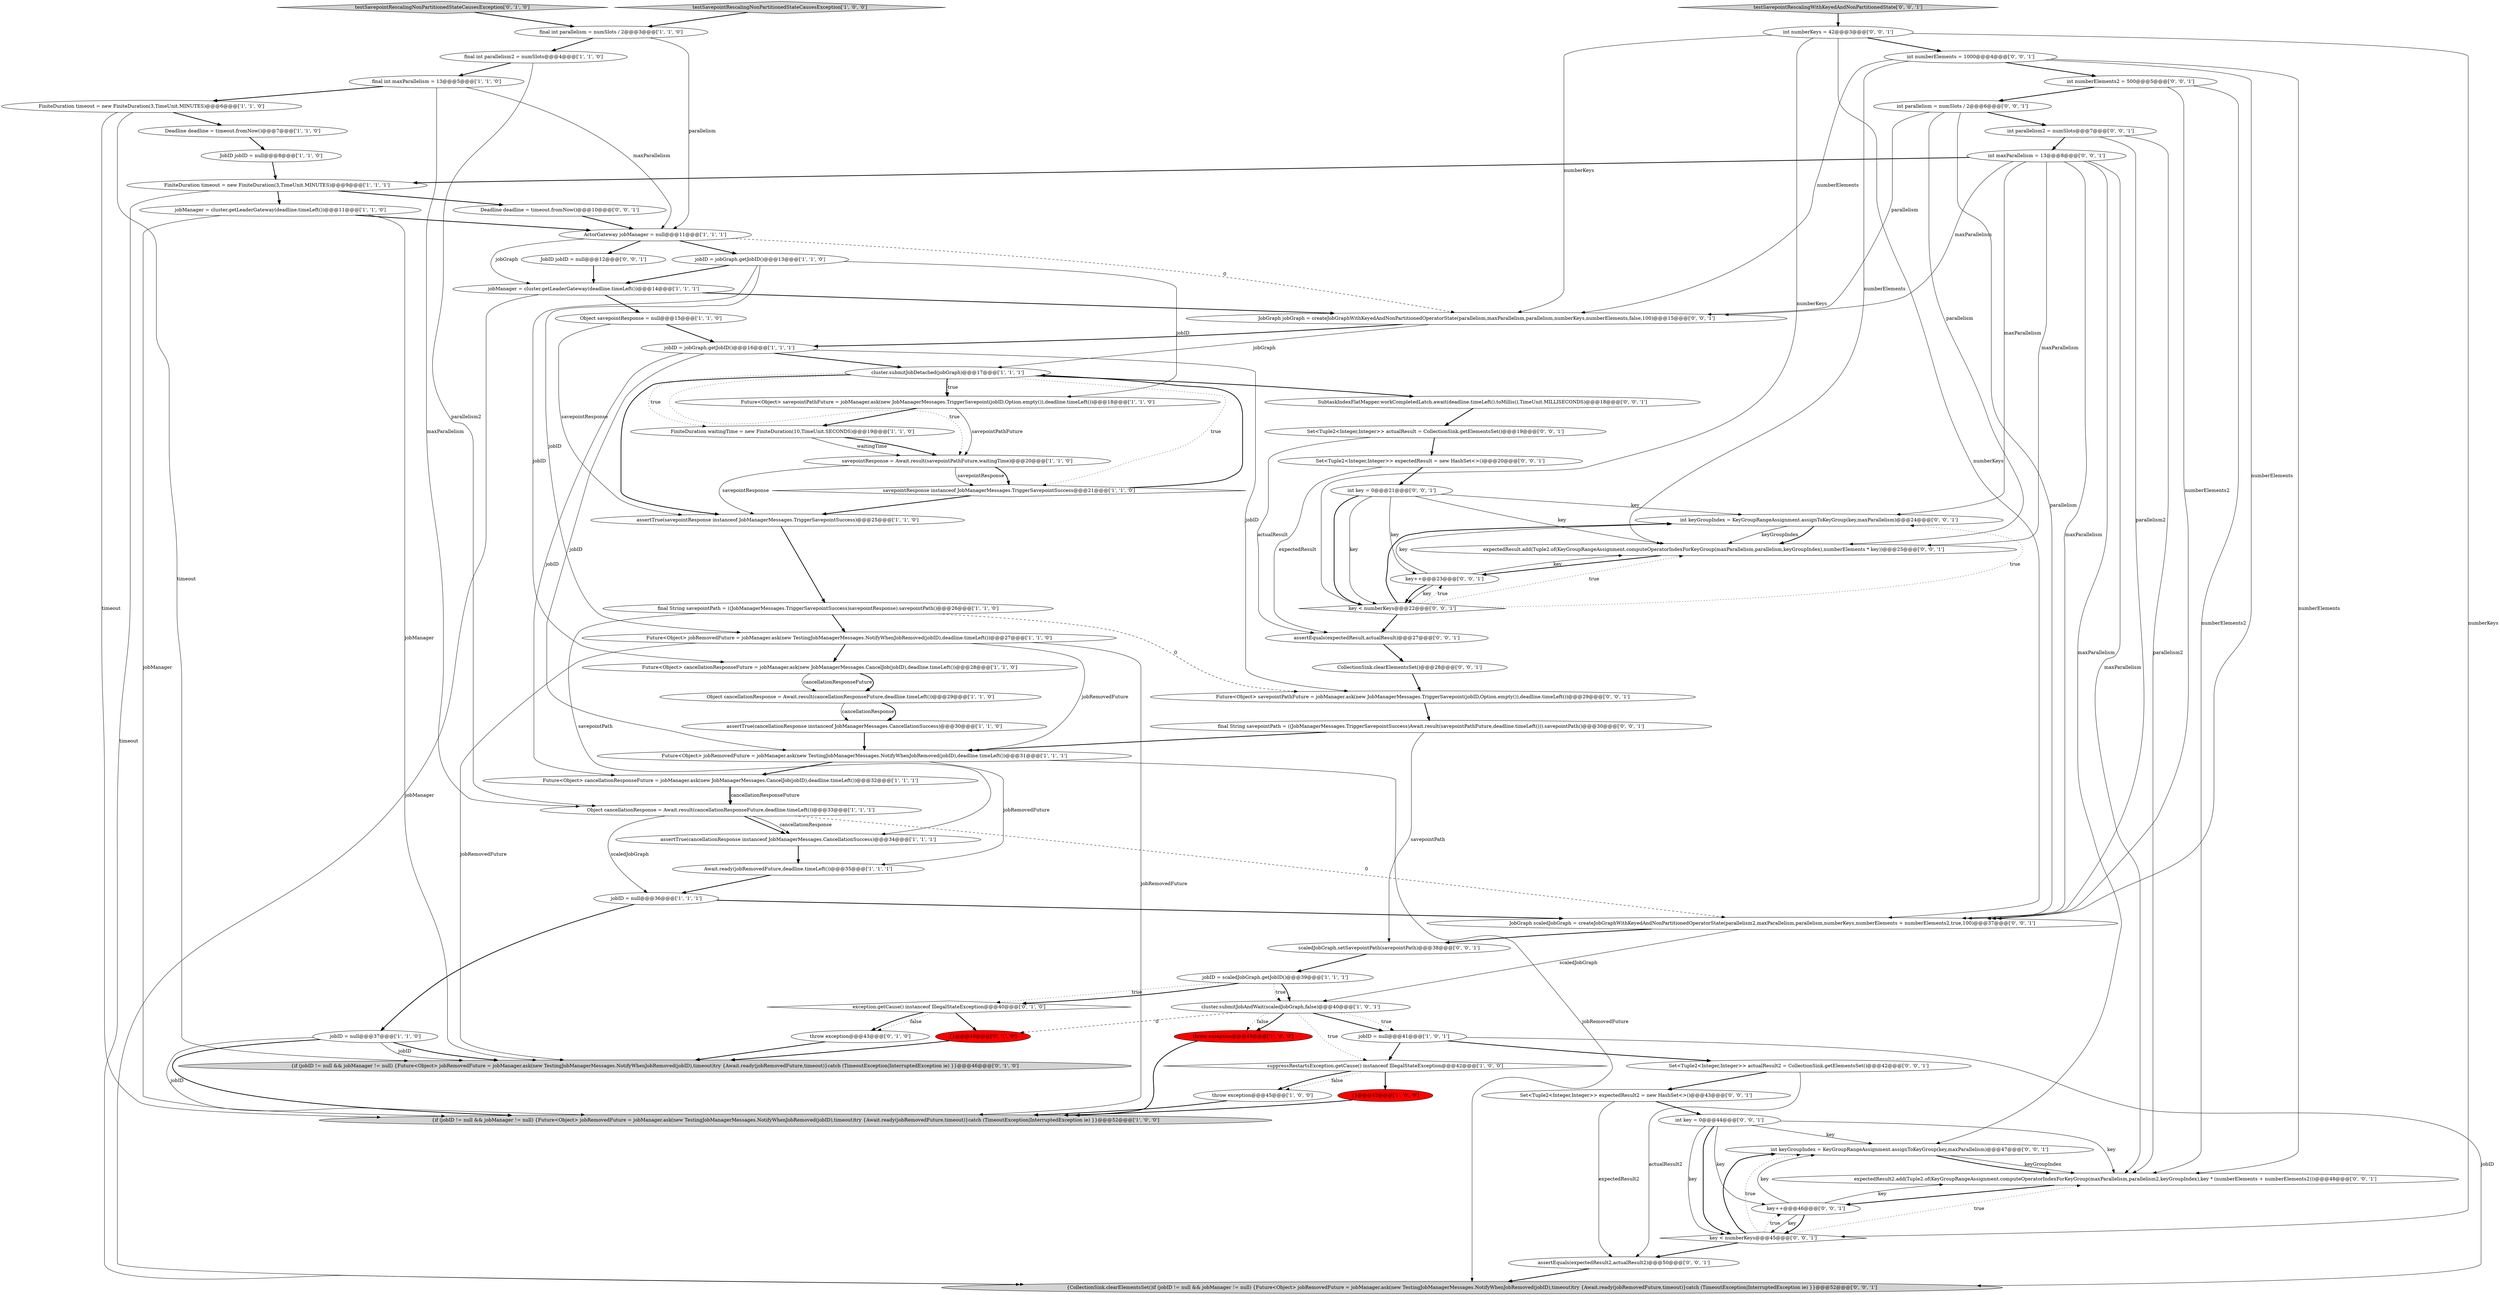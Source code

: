 digraph {
47 [style = filled, label = "Set<Tuple2<Integer,Integer>> expectedResult2 = new HashSet<>()@@@43@@@['0', '0', '1']", fillcolor = white, shape = ellipse image = "AAA0AAABBB3BBB"];
41 [style = filled, label = "{if (jobID != null && jobManager != null) {Future<Object> jobRemovedFuture = jobManager.ask(new TestingJobManagerMessages.NotifyWhenJobRemoved(jobID),timeout)try {Await.ready(jobRemovedFuture,timeout)}catch (TimeoutException|InterruptedException ie) }}@@@46@@@['0', '1', '0']", fillcolor = lightgray, shape = ellipse image = "AAA0AAABBB2BBB"];
48 [style = filled, label = "JobGraph jobGraph = createJobGraphWithKeyedAndNonPartitionedOperatorState(parallelism,maxParallelism,parallelism,numberKeys,numberElements,false,100)@@@15@@@['0', '0', '1']", fillcolor = white, shape = ellipse image = "AAA0AAABBB3BBB"];
72 [style = filled, label = "Deadline deadline = timeout.fromNow()@@@10@@@['0', '0', '1']", fillcolor = white, shape = ellipse image = "AAA0AAABBB3BBB"];
10 [style = filled, label = "suppressRestartsException.getCause() instanceof IllegalStateException@@@42@@@['1', '0', '0']", fillcolor = white, shape = diamond image = "AAA0AAABBB1BBB"];
34 [style = filled, label = "final int maxParallelism = 13@@@5@@@['1', '1', '0']", fillcolor = white, shape = ellipse image = "AAA0AAABBB1BBB"];
6 [style = filled, label = "Object cancellationResponse = Await.result(cancellationResponseFuture,deadline.timeLeft())@@@29@@@['1', '1', '0']", fillcolor = white, shape = ellipse image = "AAA0AAABBB1BBB"];
56 [style = filled, label = "{CollectionSink.clearElementsSet()if (jobID != null && jobManager != null) {Future<Object> jobRemovedFuture = jobManager.ask(new TestingJobManagerMessages.NotifyWhenJobRemoved(jobID),timeout)try {Await.ready(jobRemovedFuture,timeout)}catch (TimeoutException|InterruptedException ie) }}@@@52@@@['0', '0', '1']", fillcolor = lightgray, shape = ellipse image = "AAA0AAABBB3BBB"];
43 [style = filled, label = "testSavepointRescalingNonPartitionedStateCausesException['0', '1', '0']", fillcolor = lightgray, shape = diamond image = "AAA0AAABBB2BBB"];
8 [style = filled, label = "cluster.submitJobAndWait(scaledJobGraph,false)@@@40@@@['1', '0', '1']", fillcolor = white, shape = ellipse image = "AAA0AAABBB1BBB"];
61 [style = filled, label = "int numberElements = 1000@@@4@@@['0', '0', '1']", fillcolor = white, shape = ellipse image = "AAA0AAABBB3BBB"];
16 [style = filled, label = "final int parallelism = numSlots / 2@@@3@@@['1', '1', '0']", fillcolor = white, shape = ellipse image = "AAA0AAABBB1BBB"];
46 [style = filled, label = "Set<Tuple2<Integer,Integer>> actualResult2 = CollectionSink.getElementsSet()@@@42@@@['0', '0', '1']", fillcolor = white, shape = ellipse image = "AAA0AAABBB3BBB"];
3 [style = filled, label = "jobManager = cluster.getLeaderGateway(deadline.timeLeft())@@@11@@@['1', '1', '0']", fillcolor = white, shape = ellipse image = "AAA0AAABBB1BBB"];
64 [style = filled, label = "JobGraph scaledJobGraph = createJobGraphWithKeyedAndNonPartitionedOperatorState(parallelism2,maxParallelism,parallelism,numberKeys,numberElements + numberElements2,true,100)@@@37@@@['0', '0', '1']", fillcolor = white, shape = ellipse image = "AAA0AAABBB3BBB"];
53 [style = filled, label = "int numberKeys = 42@@@3@@@['0', '0', '1']", fillcolor = white, shape = ellipse image = "AAA0AAABBB3BBB"];
54 [style = filled, label = "Set<Tuple2<Integer,Integer>> expectedResult = new HashSet<>()@@@20@@@['0', '0', '1']", fillcolor = white, shape = ellipse image = "AAA0AAABBB3BBB"];
12 [style = filled, label = "assertTrue(cancellationResponse instanceof JobManagerMessages.CancellationSuccess)@@@34@@@['1', '1', '1']", fillcolor = white, shape = ellipse image = "AAA0AAABBB1BBB"];
2 [style = filled, label = "ActorGateway jobManager = null@@@11@@@['1', '1', '1']", fillcolor = white, shape = ellipse image = "AAA0AAABBB1BBB"];
57 [style = filled, label = "int key = 0@@@44@@@['0', '0', '1']", fillcolor = white, shape = ellipse image = "AAA0AAABBB3BBB"];
76 [style = filled, label = "testSavepointRescalingWithKeyedAndNonPartitionedState['0', '0', '1']", fillcolor = lightgray, shape = diamond image = "AAA0AAABBB3BBB"];
9 [style = filled, label = "Await.ready(jobRemovedFuture,deadline.timeLeft())@@@35@@@['1', '1', '1']", fillcolor = white, shape = ellipse image = "AAA0AAABBB1BBB"];
15 [style = filled, label = "{if (jobID != null && jobManager != null) {Future<Object> jobRemovedFuture = jobManager.ask(new TestingJobManagerMessages.NotifyWhenJobRemoved(jobID),timeout)try {Await.ready(jobRemovedFuture,timeout)}catch (TimeoutException|InterruptedException ie) }}@@@52@@@['1', '0', '0']", fillcolor = lightgray, shape = ellipse image = "AAA0AAABBB1BBB"];
19 [style = filled, label = "FiniteDuration timeout = new FiniteDuration(3,TimeUnit.MINUTES)@@@9@@@['1', '1', '1']", fillcolor = white, shape = ellipse image = "AAA0AAABBB1BBB"];
63 [style = filled, label = "Future<Object> savepointPathFuture = jobManager.ask(new JobManagerMessages.TriggerSavepoint(jobID,Option.empty()),deadline.timeLeft())@@@29@@@['0', '0', '1']", fillcolor = white, shape = ellipse image = "AAA0AAABBB3BBB"];
67 [style = filled, label = "int parallelism2 = numSlots@@@7@@@['0', '0', '1']", fillcolor = white, shape = ellipse image = "AAA0AAABBB3BBB"];
28 [style = filled, label = "jobManager = cluster.getLeaderGateway(deadline.timeLeft())@@@14@@@['1', '1', '1']", fillcolor = white, shape = ellipse image = "AAA0AAABBB1BBB"];
40 [style = filled, label = "exception.getCause() instanceof IllegalStateException@@@40@@@['0', '1', '0']", fillcolor = white, shape = diamond image = "AAA0AAABBB2BBB"];
75 [style = filled, label = "assertEquals(expectedResult2,actualResult2)@@@50@@@['0', '0', '1']", fillcolor = white, shape = ellipse image = "AAA0AAABBB3BBB"];
4 [style = filled, label = "assertTrue(cancellationResponse instanceof JobManagerMessages.CancellationSuccess)@@@30@@@['1', '1', '0']", fillcolor = white, shape = ellipse image = "AAA0AAABBB1BBB"];
31 [style = filled, label = "Future<Object> cancellationResponseFuture = jobManager.ask(new JobManagerMessages.CancelJob(jobID),deadline.timeLeft())@@@32@@@['1', '1', '1']", fillcolor = white, shape = ellipse image = "AAA0AAABBB1BBB"];
27 [style = filled, label = "jobID = null@@@37@@@['1', '1', '0']", fillcolor = white, shape = ellipse image = "AAA0AAABBB1BBB"];
68 [style = filled, label = "int keyGroupIndex = KeyGroupRangeAssignment.assignToKeyGroup(key,maxParallelism)@@@47@@@['0', '0', '1']", fillcolor = white, shape = ellipse image = "AAA0AAABBB3BBB"];
20 [style = filled, label = "final String savepointPath = ((JobManagerMessages.TriggerSavepointSuccess)savepointResponse).savepointPath()@@@26@@@['1', '1', '0']", fillcolor = white, shape = ellipse image = "AAA0AAABBB1BBB"];
35 [style = filled, label = "Future<Object> jobRemovedFuture = jobManager.ask(new TestingJobManagerMessages.NotifyWhenJobRemoved(jobID),deadline.timeLeft())@@@31@@@['1', '1', '1']", fillcolor = white, shape = ellipse image = "AAA0AAABBB1BBB"];
21 [style = filled, label = "final int parallelism2 = numSlots@@@4@@@['1', '1', '0']", fillcolor = white, shape = ellipse image = "AAA0AAABBB1BBB"];
32 [style = filled, label = "savepointResponse instanceof JobManagerMessages.TriggerSavepointSuccess@@@21@@@['1', '1', '0']", fillcolor = white, shape = diamond image = "AAA0AAABBB1BBB"];
44 [style = filled, label = "throw exception@@@43@@@['0', '1', '0']", fillcolor = white, shape = ellipse image = "AAA0AAABBB2BBB"];
1 [style = filled, label = "jobID = null@@@36@@@['1', '1', '1']", fillcolor = white, shape = ellipse image = "AAA0AAABBB1BBB"];
55 [style = filled, label = "scaledJobGraph.setSavepointPath(savepointPath)@@@38@@@['0', '0', '1']", fillcolor = white, shape = ellipse image = "AAA0AAABBB3BBB"];
74 [style = filled, label = "int keyGroupIndex = KeyGroupRangeAssignment.assignToKeyGroup(key,maxParallelism)@@@24@@@['0', '0', '1']", fillcolor = white, shape = ellipse image = "AAA0AAABBB3BBB"];
45 [style = filled, label = "int parallelism = numSlots / 2@@@6@@@['0', '0', '1']", fillcolor = white, shape = ellipse image = "AAA0AAABBB3BBB"];
66 [style = filled, label = "key < numberKeys@@@22@@@['0', '0', '1']", fillcolor = white, shape = diamond image = "AAA0AAABBB3BBB"];
29 [style = filled, label = "Future<Object> cancellationResponseFuture = jobManager.ask(new JobManagerMessages.CancelJob(jobID),deadline.timeLeft())@@@28@@@['1', '1', '0']", fillcolor = white, shape = ellipse image = "AAA0AAABBB1BBB"];
50 [style = filled, label = "final String savepointPath = ((JobManagerMessages.TriggerSavepointSuccess)Await.result(savepointPathFuture,deadline.timeLeft())).savepointPath()@@@30@@@['0', '0', '1']", fillcolor = white, shape = ellipse image = "AAA0AAABBB3BBB"];
25 [style = filled, label = "Future<Object> jobRemovedFuture = jobManager.ask(new TestingJobManagerMessages.NotifyWhenJobRemoved(jobID),deadline.timeLeft())@@@27@@@['1', '1', '0']", fillcolor = white, shape = ellipse image = "AAA0AAABBB1BBB"];
30 [style = filled, label = "jobID = jobGraph.getJobID()@@@13@@@['1', '1', '0']", fillcolor = white, shape = ellipse image = "AAA0AAABBB1BBB"];
7 [style = filled, label = "jobID = jobGraph.getJobID()@@@16@@@['1', '1', '1']", fillcolor = white, shape = ellipse image = "AAA0AAABBB1BBB"];
49 [style = filled, label = "Set<Tuple2<Integer,Integer>> actualResult = CollectionSink.getElementsSet()@@@19@@@['0', '0', '1']", fillcolor = white, shape = ellipse image = "AAA0AAABBB3BBB"];
69 [style = filled, label = "int numberElements2 = 500@@@5@@@['0', '0', '1']", fillcolor = white, shape = ellipse image = "AAA0AAABBB3BBB"];
18 [style = filled, label = "Object cancellationResponse = Await.result(cancellationResponseFuture,deadline.timeLeft())@@@33@@@['1', '1', '1']", fillcolor = white, shape = ellipse image = "AAA0AAABBB1BBB"];
65 [style = filled, label = "key < numberKeys@@@45@@@['0', '0', '1']", fillcolor = white, shape = diamond image = "AAA0AAABBB3BBB"];
38 [style = filled, label = "throw exception@@@45@@@['1', '0', '0']", fillcolor = white, shape = ellipse image = "AAA0AAABBB1BBB"];
42 [style = filled, label = "{}@@@40@@@['0', '1', '0']", fillcolor = red, shape = ellipse image = "AAA1AAABBB2BBB"];
17 [style = filled, label = "Deadline deadline = timeout.fromNow()@@@7@@@['1', '1', '0']", fillcolor = white, shape = ellipse image = "AAA0AAABBB1BBB"];
11 [style = filled, label = "FiniteDuration timeout = new FiniteDuration(3,TimeUnit.MINUTES)@@@6@@@['1', '1', '0']", fillcolor = white, shape = ellipse image = "AAA0AAABBB1BBB"];
39 [style = filled, label = "jobID = scaledJobGraph.getJobID()@@@39@@@['1', '1', '1']", fillcolor = white, shape = ellipse image = "AAA0AAABBB1BBB"];
73 [style = filled, label = "JobID jobID = null@@@12@@@['0', '0', '1']", fillcolor = white, shape = ellipse image = "AAA0AAABBB3BBB"];
0 [style = filled, label = "Object savepointResponse = null@@@15@@@['1', '1', '0']", fillcolor = white, shape = ellipse image = "AAA0AAABBB1BBB"];
58 [style = filled, label = "expectedResult2.add(Tuple2.of(KeyGroupRangeAssignment.computeOperatorIndexForKeyGroup(maxParallelism,parallelism2,keyGroupIndex),key * (numberElements + numberElements2)))@@@48@@@['0', '0', '1']", fillcolor = white, shape = ellipse image = "AAA0AAABBB3BBB"];
59 [style = filled, label = "SubtaskIndexFlatMapper.workCompletedLatch.await(deadline.timeLeft().toMillis(),TimeUnit.MILLISECONDS)@@@18@@@['0', '0', '1']", fillcolor = white, shape = ellipse image = "AAA0AAABBB3BBB"];
24 [style = filled, label = "FiniteDuration waitingTime = new FiniteDuration(10,TimeUnit.SECONDS)@@@19@@@['1', '1', '0']", fillcolor = white, shape = ellipse image = "AAA0AAABBB1BBB"];
5 [style = filled, label = "throw exception@@@49@@@['1', '0', '0']", fillcolor = red, shape = ellipse image = "AAA1AAABBB1BBB"];
62 [style = filled, label = "int key = 0@@@21@@@['0', '0', '1']", fillcolor = white, shape = ellipse image = "AAA0AAABBB3BBB"];
37 [style = filled, label = "Future<Object> savepointPathFuture = jobManager.ask(new JobManagerMessages.TriggerSavepoint(jobID,Option.empty()),deadline.timeLeft())@@@18@@@['1', '1', '0']", fillcolor = white, shape = ellipse image = "AAA0AAABBB1BBB"];
22 [style = filled, label = "savepointResponse = Await.result(savepointPathFuture,waitingTime)@@@20@@@['1', '1', '0']", fillcolor = white, shape = ellipse image = "AAA0AAABBB1BBB"];
70 [style = filled, label = "CollectionSink.clearElementsSet()@@@28@@@['0', '0', '1']", fillcolor = white, shape = ellipse image = "AAA0AAABBB3BBB"];
77 [style = filled, label = "key++@@@23@@@['0', '0', '1']", fillcolor = white, shape = ellipse image = "AAA0AAABBB3BBB"];
51 [style = filled, label = "int maxParallelism = 13@@@8@@@['0', '0', '1']", fillcolor = white, shape = ellipse image = "AAA0AAABBB3BBB"];
36 [style = filled, label = "JobID jobID = null@@@8@@@['1', '1', '0']", fillcolor = white, shape = ellipse image = "AAA0AAABBB1BBB"];
14 [style = filled, label = "{}@@@42@@@['1', '0', '0']", fillcolor = red, shape = ellipse image = "AAA1AAABBB1BBB"];
71 [style = filled, label = "key++@@@46@@@['0', '0', '1']", fillcolor = white, shape = ellipse image = "AAA0AAABBB3BBB"];
23 [style = filled, label = "cluster.submitJobDetached(jobGraph)@@@17@@@['1', '1', '1']", fillcolor = white, shape = ellipse image = "AAA0AAABBB1BBB"];
26 [style = filled, label = "jobID = null@@@41@@@['1', '0', '1']", fillcolor = white, shape = ellipse image = "AAA0AAABBB1BBB"];
60 [style = filled, label = "expectedResult.add(Tuple2.of(KeyGroupRangeAssignment.computeOperatorIndexForKeyGroup(maxParallelism,parallelism,keyGroupIndex),numberElements * key))@@@25@@@['0', '0', '1']", fillcolor = white, shape = ellipse image = "AAA0AAABBB3BBB"];
13 [style = filled, label = "testSavepointRescalingNonPartitionedStateCausesException['1', '0', '0']", fillcolor = lightgray, shape = diamond image = "AAA0AAABBB1BBB"];
52 [style = filled, label = "assertEquals(expectedResult,actualResult)@@@27@@@['0', '0', '1']", fillcolor = white, shape = ellipse image = "AAA0AAABBB3BBB"];
33 [style = filled, label = "assertTrue(savepointResponse instanceof JobManagerMessages.TriggerSavepointSuccess)@@@25@@@['1', '1', '0']", fillcolor = white, shape = ellipse image = "AAA0AAABBB1BBB"];
47->75 [style = solid, label="expectedResult2"];
75->56 [style = bold, label=""];
42->41 [style = bold, label=""];
71->68 [style = solid, label="key"];
59->49 [style = bold, label=""];
32->23 [style = bold, label=""];
74->60 [style = solid, label="keyGroupIndex"];
51->64 [style = solid, label="maxParallelism"];
64->8 [style = solid, label="scaledJobGraph"];
23->22 [style = dotted, label="true"];
26->10 [style = bold, label=""];
66->52 [style = bold, label=""];
1->27 [style = bold, label=""];
11->41 [style = solid, label="timeout"];
5->15 [style = bold, label=""];
69->64 [style = solid, label="numberElements2"];
27->41 [style = solid, label="jobID"];
25->29 [style = bold, label=""];
12->9 [style = bold, label=""];
38->15 [style = bold, label=""];
30->29 [style = solid, label="jobID"];
22->32 [style = solid, label="savepointResponse"];
27->15 [style = bold, label=""];
22->33 [style = solid, label="savepointResponse"];
25->41 [style = solid, label="jobRemovedFuture"];
45->48 [style = solid, label="parallelism"];
53->66 [style = solid, label="numberKeys"];
65->71 [style = dotted, label="true"];
29->6 [style = solid, label="cancellationResponseFuture"];
17->36 [style = bold, label=""];
28->0 [style = bold, label=""];
54->52 [style = solid, label="expectedResult"];
29->6 [style = bold, label=""];
57->71 [style = solid, label="key"];
65->58 [style = dotted, label="true"];
30->28 [style = bold, label=""];
23->33 [style = bold, label=""];
3->41 [style = solid, label="jobManager"];
62->66 [style = solid, label="key"];
30->37 [style = solid, label="jobID"];
69->58 [style = solid, label="numberElements2"];
65->68 [style = bold, label=""];
57->65 [style = solid, label="key"];
53->65 [style = solid, label="numberKeys"];
53->64 [style = solid, label="numberKeys"];
63->50 [style = bold, label=""];
51->48 [style = solid, label="maxParallelism"];
30->25 [style = solid, label="jobID"];
51->68 [style = solid, label="maxParallelism"];
48->23 [style = solid, label="jobGraph"];
61->60 [style = solid, label="numberElements"];
71->65 [style = bold, label=""];
19->3 [style = bold, label=""];
51->74 [style = solid, label="maxParallelism"];
77->74 [style = solid, label="key"];
6->4 [style = solid, label="cancellationResponse"];
66->77 [style = dotted, label="true"];
26->46 [style = bold, label=""];
35->31 [style = bold, label=""];
43->16 [style = bold, label=""];
72->2 [style = bold, label=""];
77->66 [style = solid, label="key"];
71->58 [style = solid, label="key"];
39->8 [style = dotted, label="true"];
10->14 [style = bold, label=""];
67->64 [style = solid, label="parallelism2"];
34->18 [style = solid, label="maxParallelism"];
39->8 [style = bold, label=""];
10->38 [style = dotted, label="false"];
18->12 [style = bold, label=""];
65->75 [style = bold, label=""];
54->62 [style = bold, label=""];
22->32 [style = bold, label=""];
18->1 [style = solid, label="scaledJobGraph"];
2->73 [style = bold, label=""];
20->25 [style = bold, label=""];
51->19 [style = bold, label=""];
13->16 [style = bold, label=""];
19->72 [style = bold, label=""];
31->18 [style = solid, label="cancellationResponseFuture"];
8->42 [style = dashed, label="0"];
0->7 [style = bold, label=""];
18->64 [style = dashed, label="0"];
60->77 [style = bold, label=""];
47->57 [style = bold, label=""];
6->4 [style = bold, label=""];
50->55 [style = solid, label="savepointPath"];
62->74 [style = solid, label="key"];
2->48 [style = dashed, label="0"];
23->37 [style = bold, label=""];
49->52 [style = solid, label="actualResult"];
3->2 [style = bold, label=""];
27->15 [style = solid, label="jobID"];
40->44 [style = dotted, label="false"];
7->23 [style = bold, label=""];
21->18 [style = solid, label="parallelism2"];
62->60 [style = solid, label="key"];
44->41 [style = bold, label=""];
3->15 [style = solid, label="jobManager"];
62->77 [style = solid, label="key"];
11->17 [style = bold, label=""];
76->53 [style = bold, label=""];
39->40 [style = dotted, label="true"];
14->15 [style = bold, label=""];
67->51 [style = bold, label=""];
57->65 [style = bold, label=""];
45->64 [style = solid, label="parallelism"];
46->75 [style = solid, label="actualResult2"];
9->1 [style = bold, label=""];
23->59 [style = bold, label=""];
49->54 [style = bold, label=""];
23->24 [style = dotted, label="true"];
16->2 [style = solid, label="parallelism"];
66->60 [style = dotted, label="true"];
51->58 [style = solid, label="maxParallelism"];
34->2 [style = solid, label="maxParallelism"];
37->24 [style = bold, label=""];
45->60 [style = solid, label="parallelism"];
24->22 [style = solid, label="waitingTime"];
64->55 [style = bold, label=""];
21->34 [style = bold, label=""];
61->69 [style = bold, label=""];
62->66 [style = bold, label=""];
55->39 [style = bold, label=""];
0->33 [style = solid, label="savepointResponse"];
61->64 [style = solid, label="numberElements"];
51->60 [style = solid, label="maxParallelism"];
71->65 [style = solid, label="key"];
32->33 [style = bold, label=""];
65->68 [style = dotted, label="true"];
35->9 [style = solid, label="jobRemovedFuture"];
23->32 [style = dotted, label="true"];
52->70 [style = bold, label=""];
77->66 [style = bold, label=""];
26->56 [style = solid, label="jobID"];
77->60 [style = solid, label="key"];
39->40 [style = bold, label=""];
20->12 [style = solid, label="savepointPath"];
57->68 [style = solid, label="key"];
61->58 [style = solid, label="numberElements"];
74->60 [style = bold, label=""];
48->7 [style = bold, label=""];
8->5 [style = dotted, label="false"];
50->35 [style = bold, label=""];
19->56 [style = solid, label="timeout"];
10->38 [style = bold, label=""];
40->44 [style = bold, label=""];
36->19 [style = bold, label=""];
58->71 [style = bold, label=""];
7->31 [style = solid, label="jobID"];
53->61 [style = bold, label=""];
4->35 [style = bold, label=""];
67->58 [style = solid, label="parallelism2"];
57->58 [style = solid, label="key"];
8->26 [style = dotted, label="true"];
20->63 [style = dashed, label="0"];
18->12 [style = solid, label="cancellationResponse"];
33->20 [style = bold, label=""];
28->56 [style = solid, label="jobManager"];
25->35 [style = solid, label="jobRemovedFuture"];
53->48 [style = solid, label="numberKeys"];
11->15 [style = solid, label="timeout"];
66->74 [style = bold, label=""];
70->63 [style = bold, label=""];
2->28 [style = solid, label="jobGraph"];
31->18 [style = bold, label=""];
45->67 [style = bold, label=""];
68->58 [style = solid, label="keyGroupIndex"];
35->56 [style = solid, label="jobRemovedFuture"];
8->10 [style = dotted, label="true"];
73->28 [style = bold, label=""];
46->47 [style = bold, label=""];
24->22 [style = bold, label=""];
34->11 [style = bold, label=""];
23->37 [style = dotted, label="true"];
25->15 [style = solid, label="jobRemovedFuture"];
61->48 [style = solid, label="numberElements"];
8->5 [style = bold, label=""];
7->63 [style = solid, label="jobID"];
66->74 [style = dotted, label="true"];
16->21 [style = bold, label=""];
27->41 [style = bold, label=""];
7->35 [style = solid, label="jobID"];
37->22 [style = solid, label="savepointPathFuture"];
28->48 [style = bold, label=""];
2->30 [style = bold, label=""];
40->42 [style = bold, label=""];
1->64 [style = bold, label=""];
69->45 [style = bold, label=""];
68->58 [style = bold, label=""];
8->26 [style = bold, label=""];
}
